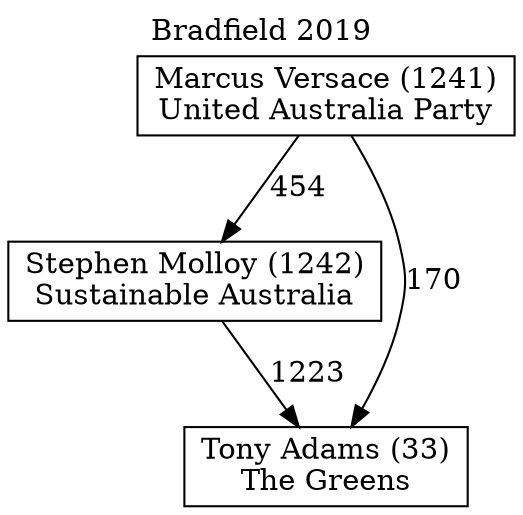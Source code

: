 // House preference flow
digraph "Tony Adams (33)_Bradfield_2019" {
	graph [label="Bradfield 2019" labelloc=t mclimit=10]
	node [shape=box]
	"Marcus Versace (1241)" [label="Marcus Versace (1241)
United Australia Party"]
	"Stephen Molloy (1242)" [label="Stephen Molloy (1242)
Sustainable Australia"]
	"Tony Adams (33)" [label="Tony Adams (33)
The Greens"]
	"Marcus Versace (1241)" -> "Stephen Molloy (1242)" [label=454]
	"Marcus Versace (1241)" -> "Tony Adams (33)" [label=170]
	"Stephen Molloy (1242)" -> "Tony Adams (33)" [label=1223]
}
